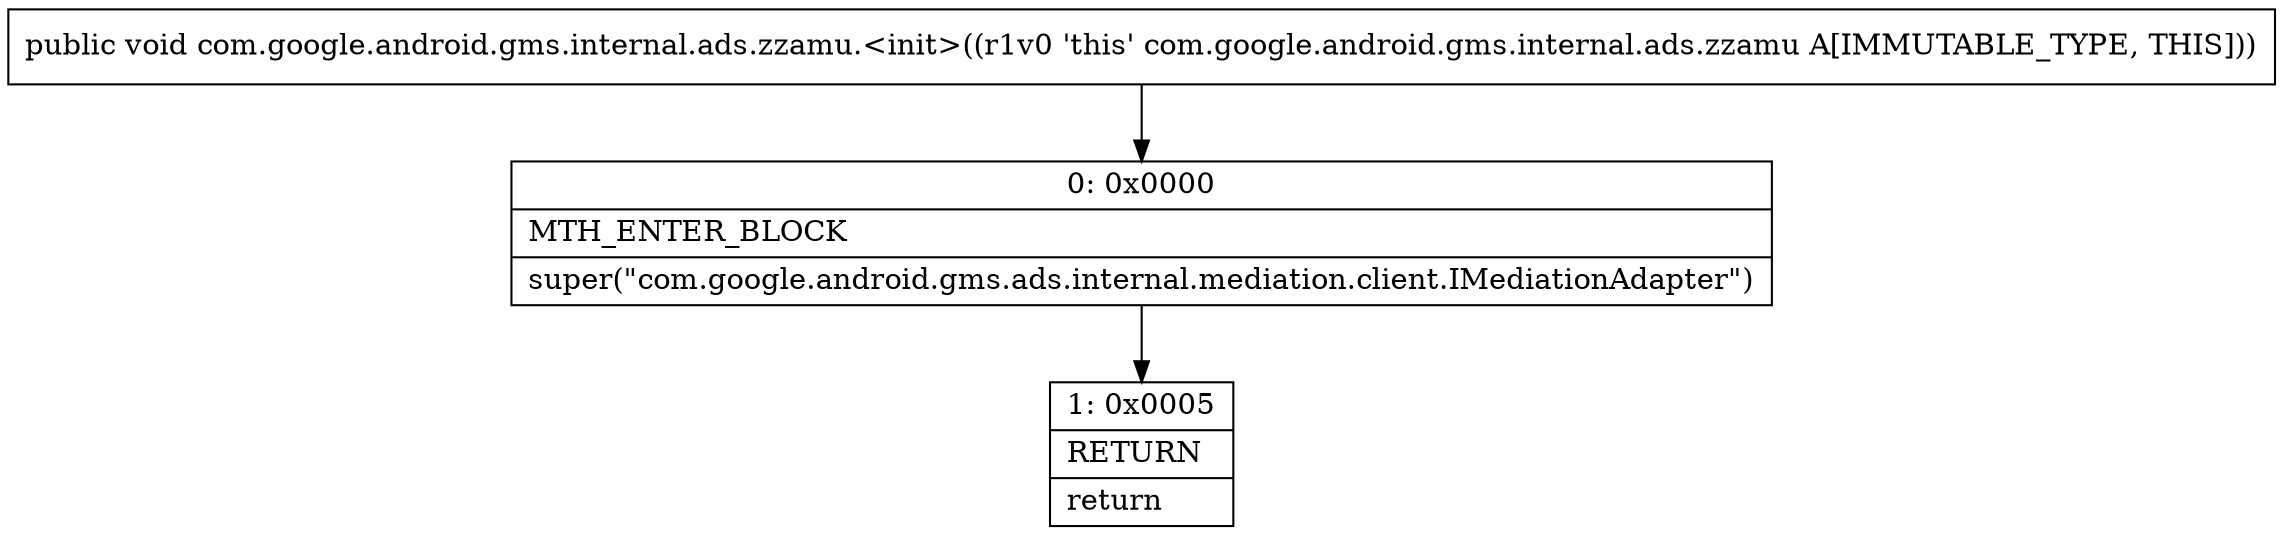 digraph "CFG forcom.google.android.gms.internal.ads.zzamu.\<init\>()V" {
Node_0 [shape=record,label="{0\:\ 0x0000|MTH_ENTER_BLOCK\l|super(\"com.google.android.gms.ads.internal.mediation.client.IMediationAdapter\")\l}"];
Node_1 [shape=record,label="{1\:\ 0x0005|RETURN\l|return\l}"];
MethodNode[shape=record,label="{public void com.google.android.gms.internal.ads.zzamu.\<init\>((r1v0 'this' com.google.android.gms.internal.ads.zzamu A[IMMUTABLE_TYPE, THIS])) }"];
MethodNode -> Node_0;
Node_0 -> Node_1;
}

